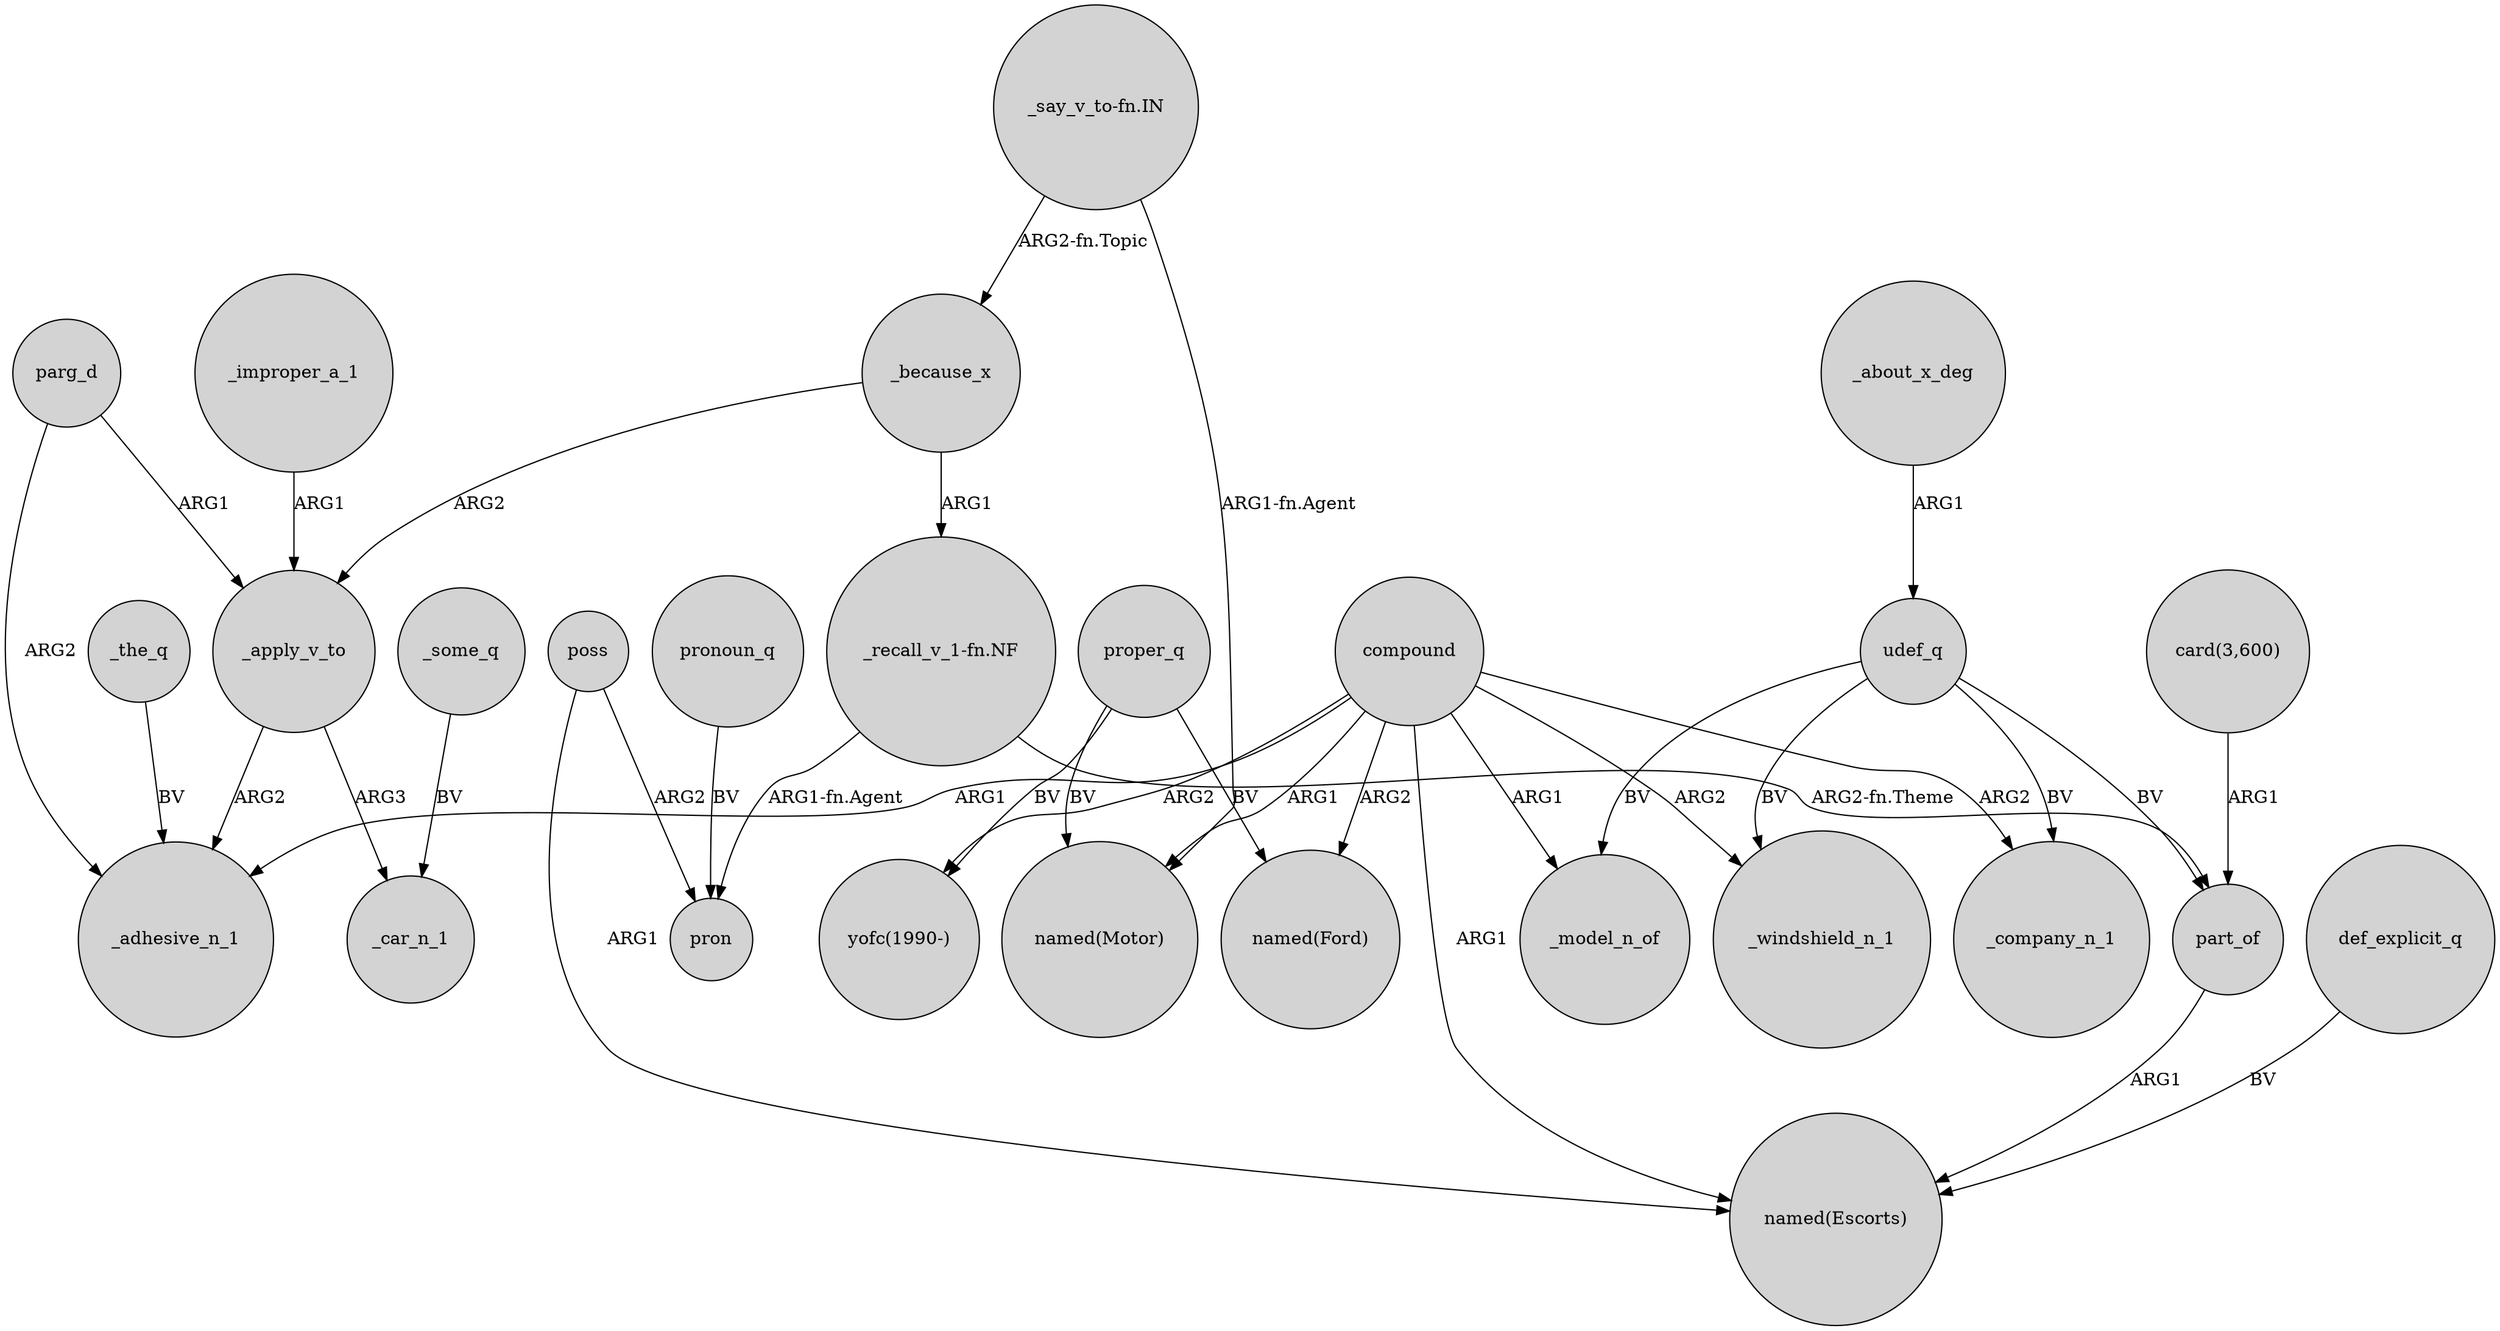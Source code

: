 digraph {
	node [shape=circle style=filled]
	parg_d -> _adhesive_n_1 [label=ARG2]
	compound -> _adhesive_n_1 [label=ARG1]
	udef_q -> part_of [label=BV]
	poss -> pron [label=ARG2]
	compound -> _windshield_n_1 [label=ARG2]
	_the_q -> _adhesive_n_1 [label=BV]
	"card(3,600)" -> part_of [label=ARG1]
	compound -> _company_n_1 [label=ARG2]
	proper_q -> "yofc(1990-)" [label=BV]
	_some_q -> _car_n_1 [label=BV]
	compound -> "named(Motor)" [label=ARG1]
	_about_x_deg -> udef_q [label=ARG1]
	_apply_v_to -> _car_n_1 [label=ARG3]
	"_say_v_to-fn.IN" -> _because_x [label="ARG2-fn.Topic"]
	compound -> _model_n_of [label=ARG1]
	def_explicit_q -> "named(Escorts)" [label=BV]
	pronoun_q -> pron [label=BV]
	_because_x -> _apply_v_to [label=ARG2]
	parg_d -> _apply_v_to [label=ARG1]
	proper_q -> "named(Motor)" [label=BV]
	_apply_v_to -> _adhesive_n_1 [label=ARG2]
	"_say_v_to-fn.IN" -> "named(Motor)" [label="ARG1-fn.Agent"]
	udef_q -> _windshield_n_1 [label=BV]
	proper_q -> "named(Ford)" [label=BV]
	compound -> "named(Ford)" [label=ARG2]
	"_recall_v_1-fn.NF" -> part_of [label="ARG2-fn.Theme"]
	compound -> "yofc(1990-)" [label=ARG2]
	part_of -> "named(Escorts)" [label=ARG1]
	udef_q -> _model_n_of [label=BV]
	_because_x -> "_recall_v_1-fn.NF" [label=ARG1]
	"_recall_v_1-fn.NF" -> pron [label="ARG1-fn.Agent"]
	_improper_a_1 -> _apply_v_to [label=ARG1]
	udef_q -> _company_n_1 [label=BV]
	poss -> "named(Escorts)" [label=ARG1]
	compound -> "named(Escorts)" [label=ARG1]
}
